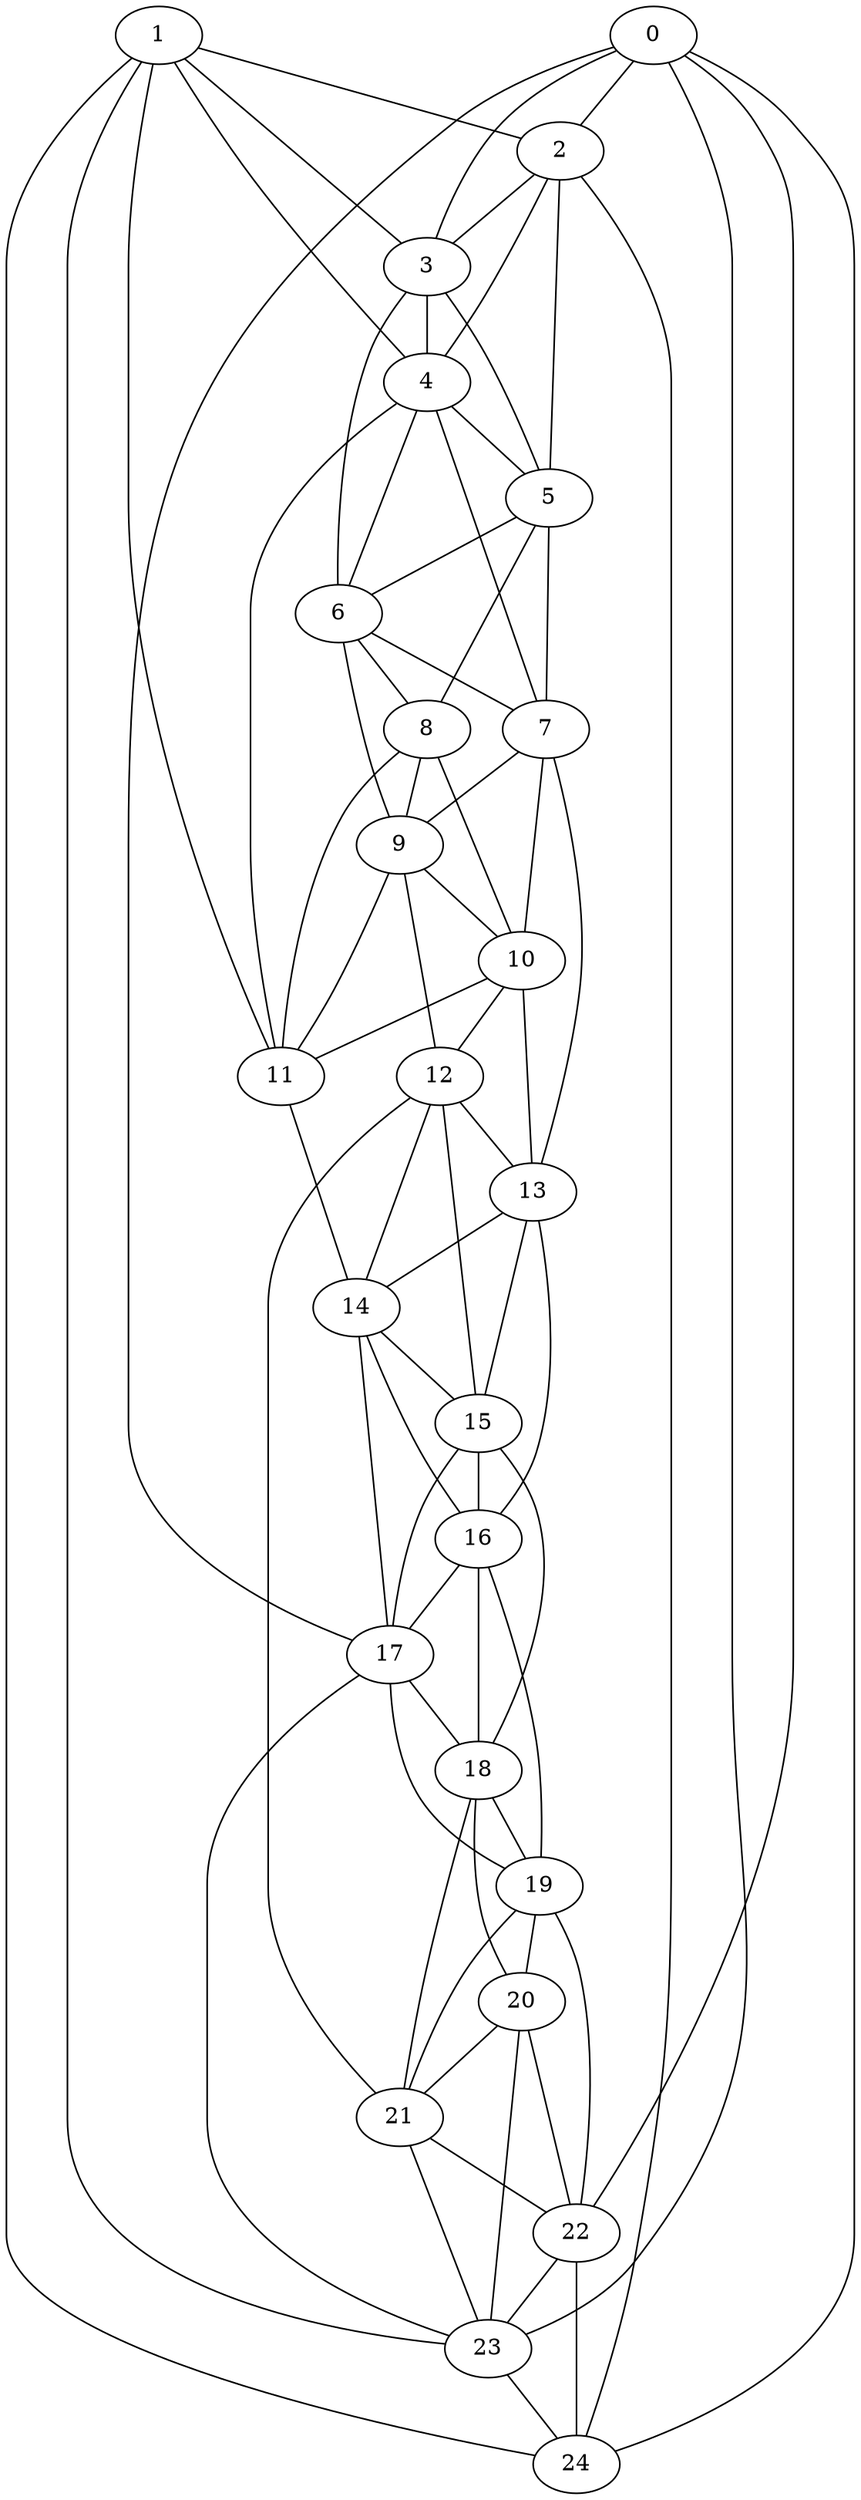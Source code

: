 strict graph "watts_strogatz_graph(25,6,0.1)" {
0;
1;
2;
3;
4;
5;
6;
7;
8;
9;
10;
11;
12;
13;
14;
15;
16;
17;
18;
19;
20;
21;
22;
23;
24;
0 -- 2  [is_available=True, prob="0.755782057058"];
0 -- 3  [is_available=True, prob="0.569031133271"];
0 -- 17  [is_available=True, prob="0.496336263384"];
0 -- 22  [is_available=True, prob="1.0"];
0 -- 23  [is_available=True, prob="0.235482001814"];
0 -- 24  [is_available=True, prob="0.854190395263"];
1 -- 2  [is_available=True, prob="0.31224197717"];
1 -- 3  [is_available=True, prob="0.758689343801"];
1 -- 4  [is_available=True, prob="1.0"];
1 -- 11  [is_available=True, prob="0.727507108716"];
1 -- 23  [is_available=True, prob="0.375909791885"];
1 -- 24  [is_available=True, prob="0.749666165788"];
2 -- 3  [is_available=True, prob="0.58794780204"];
2 -- 4  [is_available=True, prob="0.377861576779"];
2 -- 5  [is_available=True, prob="1.0"];
2 -- 24  [is_available=True, prob="0.836667157663"];
3 -- 4  [is_available=True, prob="0.111394340089"];
3 -- 5  [is_available=True, prob="0.839698852782"];
3 -- 6  [is_available=True, prob="1.0"];
4 -- 5  [is_available=True, prob="0.765869129599"];
4 -- 6  [is_available=True, prob="0.540331506431"];
4 -- 7  [is_available=True, prob="1.0"];
4 -- 11  [is_available=True, prob="0.199824111691"];
5 -- 6  [is_available=True, prob="0.0424542154346"];
5 -- 7  [is_available=True, prob="0.472340908653"];
5 -- 8  [is_available=True, prob="0.131765157672"];
6 -- 7  [is_available=True, prob="0.084444203191"];
6 -- 8  [is_available=True, prob="1.0"];
6 -- 9  [is_available=True, prob="1.0"];
7 -- 9  [is_available=True, prob="0.886569402234"];
7 -- 10  [is_available=True, prob="0.735510004515"];
7 -- 13  [is_available=True, prob="1.0"];
8 -- 9  [is_available=True, prob="0.82409002306"];
8 -- 10  [is_available=True, prob="0.628931226823"];
8 -- 11  [is_available=True, prob="0.0761787621303"];
9 -- 10  [is_available=True, prob="1.0"];
9 -- 11  [is_available=True, prob="1.0"];
9 -- 12  [is_available=True, prob="1.0"];
10 -- 11  [is_available=True, prob="0.299968121517"];
10 -- 12  [is_available=True, prob="0.367173879055"];
10 -- 13  [is_available=True, prob="1.0"];
11 -- 14  [is_available=True, prob="0.0176133380047"];
12 -- 13  [is_available=True, prob="1.0"];
12 -- 14  [is_available=True, prob="0.609472405791"];
12 -- 15  [is_available=True, prob="0.78914051363"];
12 -- 21  [is_available=True, prob="0.238135032546"];
13 -- 14  [is_available=True, prob="0.235581538984"];
13 -- 15  [is_available=True, prob="1.0"];
13 -- 16  [is_available=True, prob="0.159337990527"];
14 -- 15  [is_available=True, prob="0.61928932522"];
14 -- 16  [is_available=True, prob="0.629060030334"];
14 -- 17  [is_available=True, prob="0.1511999005"];
15 -- 16  [is_available=True, prob="0.709182382625"];
15 -- 17  [is_available=True, prob="1.0"];
15 -- 18  [is_available=True, prob="1.0"];
16 -- 17  [is_available=True, prob="0.247782417564"];
16 -- 18  [is_available=True, prob="0.953590269355"];
16 -- 19  [is_available=True, prob="0.971039326807"];
17 -- 18  [is_available=True, prob="0.79425200549"];
17 -- 19  [is_available=True, prob="0.0136134399465"];
17 -- 23  [is_available=True, prob="1.0"];
18 -- 19  [is_available=True, prob="1.0"];
18 -- 20  [is_available=True, prob="0.296849849092"];
18 -- 21  [is_available=True, prob="0.968015530354"];
19 -- 20  [is_available=True, prob="0.0380794765849"];
19 -- 21  [is_available=True, prob="0.00781579250724"];
19 -- 22  [is_available=True, prob="0.365259544622"];
20 -- 21  [is_available=True, prob="0.0125052470077"];
20 -- 22  [is_available=True, prob="0.13972466772"];
20 -- 23  [is_available=True, prob="0.700748576258"];
21 -- 22  [is_available=True, prob="1.0"];
21 -- 23  [is_available=True, prob="0.0178798370176"];
22 -- 23  [is_available=True, prob="0.825587705748"];
22 -- 24  [is_available=True, prob="1.0"];
23 -- 24  [is_available=True, prob="0.280400158043"];
}
